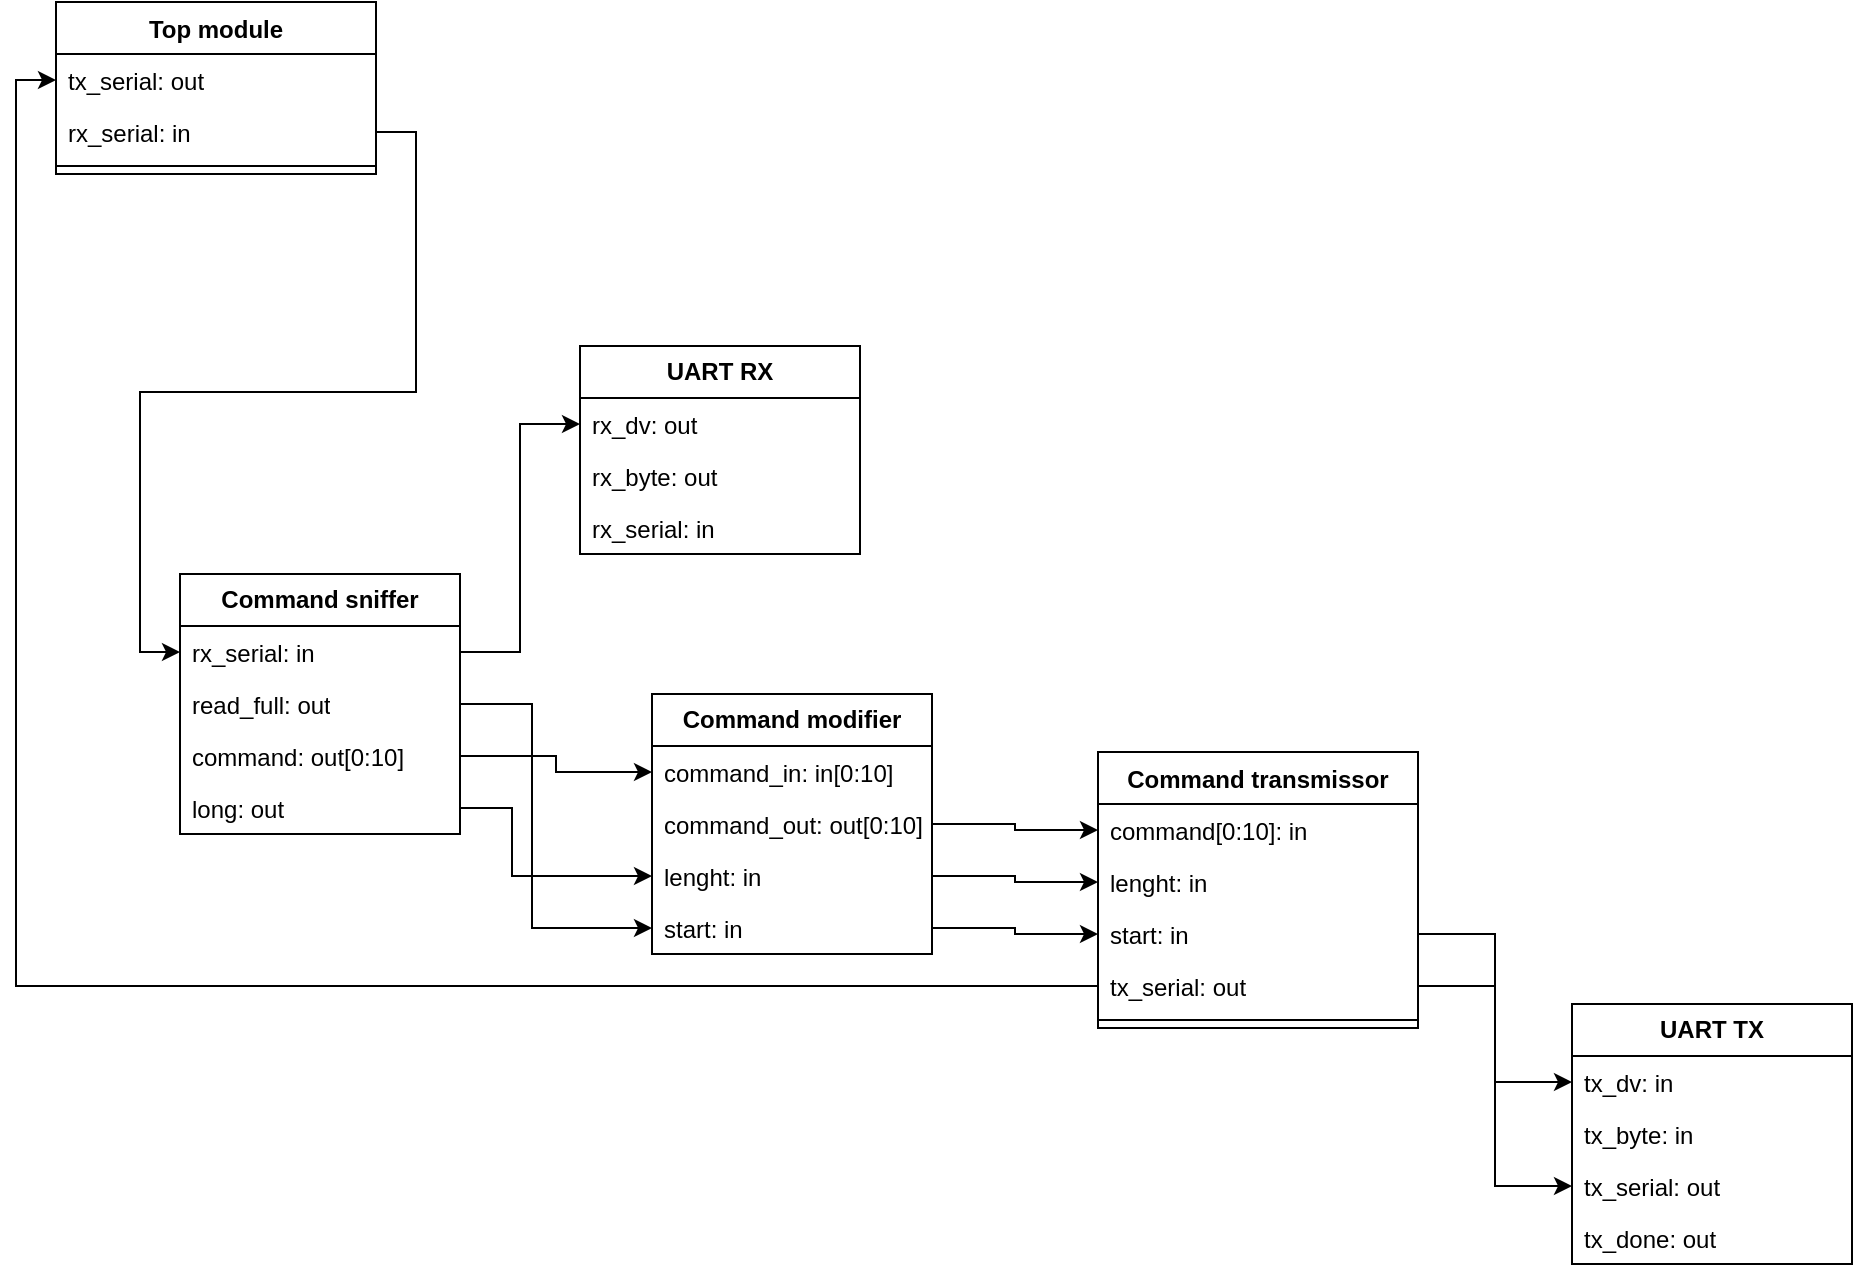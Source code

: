 <mxfile version="24.2.5" type="device">
  <diagram id="C5RBs43oDa-KdzZeNtuy" name="Page-1">
    <mxGraphModel dx="1434" dy="839" grid="1" gridSize="10" guides="1" tooltips="1" connect="1" arrows="1" fold="1" page="1" pageScale="1" pageWidth="827" pageHeight="1169" background="none" math="0" shadow="0">
      <root>
        <mxCell id="WIyWlLk6GJQsqaUBKTNV-0" />
        <mxCell id="WIyWlLk6GJQsqaUBKTNV-1" parent="WIyWlLk6GJQsqaUBKTNV-0" />
        <mxCell id="TnwAJ5CPuAc8V0XNkz1D-4" value="Top module" style="swimlane;fontStyle=1;align=center;verticalAlign=top;childLayout=stackLayout;horizontal=1;startSize=26;horizontalStack=0;resizeParent=1;resizeParentMax=0;resizeLast=0;collapsible=1;marginBottom=0;whiteSpace=wrap;html=1;fillColor=none;labelBackgroundColor=none;" parent="WIyWlLk6GJQsqaUBKTNV-1" vertex="1">
          <mxGeometry x="212" y="204" width="160" height="86" as="geometry" />
        </mxCell>
        <mxCell id="TnwAJ5CPuAc8V0XNkz1D-8" value="tx_serial: out" style="text;strokeColor=none;fillColor=none;align=left;verticalAlign=top;spacingLeft=4;spacingRight=4;overflow=hidden;rotatable=0;points=[[0,0.5],[1,0.5]];portConstraint=eastwest;whiteSpace=wrap;html=1;labelBackgroundColor=none;" parent="TnwAJ5CPuAc8V0XNkz1D-4" vertex="1">
          <mxGeometry y="26" width="160" height="26" as="geometry" />
        </mxCell>
        <mxCell id="TnwAJ5CPuAc8V0XNkz1D-5" value="rx_serial: in" style="text;strokeColor=none;fillColor=none;align=left;verticalAlign=top;spacingLeft=4;spacingRight=4;overflow=hidden;rotatable=0;points=[[0,0.5],[1,0.5]];portConstraint=eastwest;whiteSpace=wrap;html=1;labelBackgroundColor=none;" parent="TnwAJ5CPuAc8V0XNkz1D-4" vertex="1">
          <mxGeometry y="52" width="160" height="26" as="geometry" />
        </mxCell>
        <mxCell id="TnwAJ5CPuAc8V0XNkz1D-6" value="" style="line;strokeWidth=1;fillColor=none;align=left;verticalAlign=middle;spacingTop=-1;spacingLeft=3;spacingRight=3;rotatable=0;labelPosition=right;points=[];portConstraint=eastwest;labelBackgroundColor=none;" parent="TnwAJ5CPuAc8V0XNkz1D-4" vertex="1">
          <mxGeometry y="78" width="160" height="8" as="geometry" />
        </mxCell>
        <mxCell id="TnwAJ5CPuAc8V0XNkz1D-26" value="Command transmissor" style="swimlane;fontStyle=1;align=center;verticalAlign=top;childLayout=stackLayout;horizontal=1;startSize=26;horizontalStack=0;resizeParent=1;resizeParentMax=0;resizeLast=0;collapsible=1;marginBottom=0;whiteSpace=wrap;html=1;fillColor=none;labelBackgroundColor=none;" parent="WIyWlLk6GJQsqaUBKTNV-1" vertex="1">
          <mxGeometry x="733" y="579" width="160" height="138" as="geometry" />
        </mxCell>
        <mxCell id="TnwAJ5CPuAc8V0XNkz1D-27" value="command[0:10]: in" style="text;strokeColor=none;fillColor=none;align=left;verticalAlign=top;spacingLeft=4;spacingRight=4;overflow=hidden;rotatable=0;points=[[0,0.5],[1,0.5]];portConstraint=eastwest;whiteSpace=wrap;html=1;labelBackgroundColor=none;" parent="TnwAJ5CPuAc8V0XNkz1D-26" vertex="1">
          <mxGeometry y="26" width="160" height="26" as="geometry" />
        </mxCell>
        <mxCell id="TnwAJ5CPuAc8V0XNkz1D-35" value="lenght: in" style="text;strokeColor=none;fillColor=none;align=left;verticalAlign=top;spacingLeft=4;spacingRight=4;overflow=hidden;rotatable=0;points=[[0,0.5],[1,0.5]];portConstraint=eastwest;whiteSpace=wrap;html=1;labelBackgroundColor=none;" parent="TnwAJ5CPuAc8V0XNkz1D-26" vertex="1">
          <mxGeometry y="52" width="160" height="26" as="geometry" />
        </mxCell>
        <mxCell id="TnwAJ5CPuAc8V0XNkz1D-36" value="start: in" style="text;strokeColor=none;fillColor=none;align=left;verticalAlign=top;spacingLeft=4;spacingRight=4;overflow=hidden;rotatable=0;points=[[0,0.5],[1,0.5]];portConstraint=eastwest;whiteSpace=wrap;html=1;labelBackgroundColor=none;" parent="TnwAJ5CPuAc8V0XNkz1D-26" vertex="1">
          <mxGeometry y="78" width="160" height="26" as="geometry" />
        </mxCell>
        <mxCell id="TnwAJ5CPuAc8V0XNkz1D-38" value="tx_serial: out" style="text;strokeColor=none;fillColor=none;align=left;verticalAlign=top;spacingLeft=4;spacingRight=4;overflow=hidden;rotatable=0;points=[[0,0.5],[1,0.5]];portConstraint=eastwest;whiteSpace=wrap;html=1;labelBackgroundColor=none;" parent="TnwAJ5CPuAc8V0XNkz1D-26" vertex="1">
          <mxGeometry y="104" width="160" height="26" as="geometry" />
        </mxCell>
        <mxCell id="TnwAJ5CPuAc8V0XNkz1D-28" value="" style="line;strokeWidth=1;fillColor=none;align=left;verticalAlign=middle;spacingTop=-1;spacingLeft=3;spacingRight=3;rotatable=0;labelPosition=right;points=[];portConstraint=eastwest;labelBackgroundColor=none;" parent="TnwAJ5CPuAc8V0XNkz1D-26" vertex="1">
          <mxGeometry y="130" width="160" height="8" as="geometry" />
        </mxCell>
        <mxCell id="Hrv3PEc9P5C3Hi4s8Ume-5" value="&lt;b&gt;UART TX&lt;/b&gt;" style="swimlane;fontStyle=0;childLayout=stackLayout;horizontal=1;startSize=26;fillColor=none;horizontalStack=0;resizeParent=1;resizeParentMax=0;resizeLast=0;collapsible=1;marginBottom=0;whiteSpace=wrap;html=1;labelBackgroundColor=none;" parent="WIyWlLk6GJQsqaUBKTNV-1" vertex="1">
          <mxGeometry x="970" y="705" width="140" height="130" as="geometry" />
        </mxCell>
        <mxCell id="Hrv3PEc9P5C3Hi4s8Ume-6" value="tx_dv: in" style="text;strokeColor=none;fillColor=none;align=left;verticalAlign=top;spacingLeft=4;spacingRight=4;overflow=hidden;rotatable=0;points=[[0,0.5],[1,0.5]];portConstraint=eastwest;whiteSpace=wrap;html=1;labelBackgroundColor=none;" parent="Hrv3PEc9P5C3Hi4s8Ume-5" vertex="1">
          <mxGeometry y="26" width="140" height="26" as="geometry" />
        </mxCell>
        <mxCell id="Hrv3PEc9P5C3Hi4s8Ume-7" value="tx_byte: in" style="text;strokeColor=none;fillColor=none;align=left;verticalAlign=top;spacingLeft=4;spacingRight=4;overflow=hidden;rotatable=0;points=[[0,0.5],[1,0.5]];portConstraint=eastwest;whiteSpace=wrap;html=1;labelBackgroundColor=none;" parent="Hrv3PEc9P5C3Hi4s8Ume-5" vertex="1">
          <mxGeometry y="52" width="140" height="26" as="geometry" />
        </mxCell>
        <mxCell id="Hrv3PEc9P5C3Hi4s8Ume-8" value="tx_serial: out" style="text;strokeColor=none;fillColor=none;align=left;verticalAlign=top;spacingLeft=4;spacingRight=4;overflow=hidden;rotatable=0;points=[[0,0.5],[1,0.5]];portConstraint=eastwest;whiteSpace=wrap;html=1;labelBackgroundColor=none;" parent="Hrv3PEc9P5C3Hi4s8Ume-5" vertex="1">
          <mxGeometry y="78" width="140" height="26" as="geometry" />
        </mxCell>
        <mxCell id="Hrv3PEc9P5C3Hi4s8Ume-9" value="tx_done: out" style="text;strokeColor=none;fillColor=none;align=left;verticalAlign=top;spacingLeft=4;spacingRight=4;overflow=hidden;rotatable=0;points=[[0,0.5],[1,0.5]];portConstraint=eastwest;whiteSpace=wrap;html=1;labelBackgroundColor=none;" parent="Hrv3PEc9P5C3Hi4s8Ume-5" vertex="1">
          <mxGeometry y="104" width="140" height="26" as="geometry" />
        </mxCell>
        <mxCell id="Hrv3PEc9P5C3Hi4s8Ume-17" style="edgeStyle=orthogonalEdgeStyle;rounded=0;orthogonalLoop=1;jettySize=auto;html=1;exitX=1;exitY=0.5;exitDx=0;exitDy=0;" parent="WIyWlLk6GJQsqaUBKTNV-1" source="TnwAJ5CPuAc8V0XNkz1D-38" target="Hrv3PEc9P5C3Hi4s8Ume-8" edge="1">
          <mxGeometry relative="1" as="geometry" />
        </mxCell>
        <mxCell id="Hrv3PEc9P5C3Hi4s8Ume-18" style="edgeStyle=orthogonalEdgeStyle;rounded=0;orthogonalLoop=1;jettySize=auto;html=1;exitX=1;exitY=0.5;exitDx=0;exitDy=0;" parent="WIyWlLk6GJQsqaUBKTNV-1" source="TnwAJ5CPuAc8V0XNkz1D-36" target="Hrv3PEc9P5C3Hi4s8Ume-6" edge="1">
          <mxGeometry relative="1" as="geometry" />
        </mxCell>
        <mxCell id="4y8MItCtQCRm9BYBTSq6-4" value="&lt;b&gt;Command sniffer&lt;/b&gt;" style="swimlane;fontStyle=0;childLayout=stackLayout;horizontal=1;startSize=26;fillColor=none;horizontalStack=0;resizeParent=1;resizeParentMax=0;resizeLast=0;collapsible=1;marginBottom=0;whiteSpace=wrap;html=1;" parent="WIyWlLk6GJQsqaUBKTNV-1" vertex="1">
          <mxGeometry x="274" y="490" width="140" height="130" as="geometry" />
        </mxCell>
        <mxCell id="4y8MItCtQCRm9BYBTSq6-5" value="rx_serial: in" style="text;strokeColor=none;fillColor=none;align=left;verticalAlign=top;spacingLeft=4;spacingRight=4;overflow=hidden;rotatable=0;points=[[0,0.5],[1,0.5]];portConstraint=eastwest;whiteSpace=wrap;html=1;" parent="4y8MItCtQCRm9BYBTSq6-4" vertex="1">
          <mxGeometry y="26" width="140" height="26" as="geometry" />
        </mxCell>
        <mxCell id="4y8MItCtQCRm9BYBTSq6-6" value="read_full: out" style="text;strokeColor=none;fillColor=none;align=left;verticalAlign=top;spacingLeft=4;spacingRight=4;overflow=hidden;rotatable=0;points=[[0,0.5],[1,0.5]];portConstraint=eastwest;whiteSpace=wrap;html=1;" parent="4y8MItCtQCRm9BYBTSq6-4" vertex="1">
          <mxGeometry y="52" width="140" height="26" as="geometry" />
        </mxCell>
        <mxCell id="4y8MItCtQCRm9BYBTSq6-7" value="command: out[0:10]" style="text;strokeColor=none;fillColor=none;align=left;verticalAlign=top;spacingLeft=4;spacingRight=4;overflow=hidden;rotatable=0;points=[[0,0.5],[1,0.5]];portConstraint=eastwest;whiteSpace=wrap;html=1;" parent="4y8MItCtQCRm9BYBTSq6-4" vertex="1">
          <mxGeometry y="78" width="140" height="26" as="geometry" />
        </mxCell>
        <mxCell id="4y8MItCtQCRm9BYBTSq6-8" value="long: out" style="text;strokeColor=none;fillColor=none;align=left;verticalAlign=top;spacingLeft=4;spacingRight=4;overflow=hidden;rotatable=0;points=[[0,0.5],[1,0.5]];portConstraint=eastwest;whiteSpace=wrap;html=1;" parent="4y8MItCtQCRm9BYBTSq6-4" vertex="1">
          <mxGeometry y="104" width="140" height="26" as="geometry" />
        </mxCell>
        <mxCell id="4y8MItCtQCRm9BYBTSq6-9" value="&lt;b&gt;Command modifier&lt;/b&gt;" style="swimlane;fontStyle=0;childLayout=stackLayout;horizontal=1;startSize=26;fillColor=none;horizontalStack=0;resizeParent=1;resizeParentMax=0;resizeLast=0;collapsible=1;marginBottom=0;whiteSpace=wrap;html=1;" parent="WIyWlLk6GJQsqaUBKTNV-1" vertex="1">
          <mxGeometry x="510" y="550" width="140" height="130" as="geometry" />
        </mxCell>
        <mxCell id="4y8MItCtQCRm9BYBTSq6-10" value="command_in: in[0:10]" style="text;strokeColor=none;fillColor=none;align=left;verticalAlign=top;spacingLeft=4;spacingRight=4;overflow=hidden;rotatable=0;points=[[0,0.5],[1,0.5]];portConstraint=eastwest;whiteSpace=wrap;html=1;" parent="4y8MItCtQCRm9BYBTSq6-9" vertex="1">
          <mxGeometry y="26" width="140" height="26" as="geometry" />
        </mxCell>
        <mxCell id="4y8MItCtQCRm9BYBTSq6-11" value="command_out: out[0:10]" style="text;strokeColor=none;fillColor=none;align=left;verticalAlign=top;spacingLeft=4;spacingRight=4;overflow=hidden;rotatable=0;points=[[0,0.5],[1,0.5]];portConstraint=eastwest;whiteSpace=wrap;html=1;" parent="4y8MItCtQCRm9BYBTSq6-9" vertex="1">
          <mxGeometry y="52" width="140" height="26" as="geometry" />
        </mxCell>
        <mxCell id="4y8MItCtQCRm9BYBTSq6-12" value="lenght: in" style="text;strokeColor=none;fillColor=none;align=left;verticalAlign=top;spacingLeft=4;spacingRight=4;overflow=hidden;rotatable=0;points=[[0,0.5],[1,0.5]];portConstraint=eastwest;whiteSpace=wrap;html=1;" parent="4y8MItCtQCRm9BYBTSq6-9" vertex="1">
          <mxGeometry y="78" width="140" height="26" as="geometry" />
        </mxCell>
        <mxCell id="4y8MItCtQCRm9BYBTSq6-13" value="start: in" style="text;strokeColor=none;fillColor=none;align=left;verticalAlign=top;spacingLeft=4;spacingRight=4;overflow=hidden;rotatable=0;points=[[0,0.5],[1,0.5]];portConstraint=eastwest;whiteSpace=wrap;html=1;" parent="4y8MItCtQCRm9BYBTSq6-9" vertex="1">
          <mxGeometry y="104" width="140" height="26" as="geometry" />
        </mxCell>
        <mxCell id="4y8MItCtQCRm9BYBTSq6-16" style="edgeStyle=orthogonalEdgeStyle;rounded=0;orthogonalLoop=1;jettySize=auto;html=1;exitX=1;exitY=0.5;exitDx=0;exitDy=0;entryX=0;entryY=0.5;entryDx=0;entryDy=0;" parent="WIyWlLk6GJQsqaUBKTNV-1" source="TnwAJ5CPuAc8V0XNkz1D-5" target="4y8MItCtQCRm9BYBTSq6-5" edge="1">
          <mxGeometry relative="1" as="geometry" />
        </mxCell>
        <mxCell id="4y8MItCtQCRm9BYBTSq6-22" value="&lt;b&gt;UART RX&lt;/b&gt;" style="swimlane;fontStyle=0;childLayout=stackLayout;horizontal=1;startSize=26;fillColor=none;horizontalStack=0;resizeParent=1;resizeParentMax=0;resizeLast=0;collapsible=1;marginBottom=0;whiteSpace=wrap;html=1;labelBackgroundColor=none;" parent="WIyWlLk6GJQsqaUBKTNV-1" vertex="1">
          <mxGeometry x="474" y="376" width="140" height="104" as="geometry" />
        </mxCell>
        <mxCell id="4y8MItCtQCRm9BYBTSq6-23" value="rx_dv: out" style="text;strokeColor=none;fillColor=none;align=left;verticalAlign=top;spacingLeft=4;spacingRight=4;overflow=hidden;rotatable=0;points=[[0,0.5],[1,0.5]];portConstraint=eastwest;whiteSpace=wrap;html=1;labelBackgroundColor=none;" parent="4y8MItCtQCRm9BYBTSq6-22" vertex="1">
          <mxGeometry y="26" width="140" height="26" as="geometry" />
        </mxCell>
        <mxCell id="4y8MItCtQCRm9BYBTSq6-24" value="rx_byte: out" style="text;strokeColor=none;fillColor=none;align=left;verticalAlign=top;spacingLeft=4;spacingRight=4;overflow=hidden;rotatable=0;points=[[0,0.5],[1,0.5]];portConstraint=eastwest;whiteSpace=wrap;html=1;labelBackgroundColor=none;" parent="4y8MItCtQCRm9BYBTSq6-22" vertex="1">
          <mxGeometry y="52" width="140" height="26" as="geometry" />
        </mxCell>
        <mxCell id="4y8MItCtQCRm9BYBTSq6-25" value="rx_serial: in" style="text;strokeColor=none;fillColor=none;align=left;verticalAlign=top;spacingLeft=4;spacingRight=4;overflow=hidden;rotatable=0;points=[[0,0.5],[1,0.5]];portConstraint=eastwest;whiteSpace=wrap;html=1;labelBackgroundColor=none;" parent="4y8MItCtQCRm9BYBTSq6-22" vertex="1">
          <mxGeometry y="78" width="140" height="26" as="geometry" />
        </mxCell>
        <mxCell id="4y8MItCtQCRm9BYBTSq6-27" style="edgeStyle=orthogonalEdgeStyle;rounded=0;orthogonalLoop=1;jettySize=auto;html=1;exitX=1;exitY=0.5;exitDx=0;exitDy=0;entryX=0;entryY=0.5;entryDx=0;entryDy=0;" parent="WIyWlLk6GJQsqaUBKTNV-1" source="4y8MItCtQCRm9BYBTSq6-5" target="4y8MItCtQCRm9BYBTSq6-23" edge="1">
          <mxGeometry relative="1" as="geometry" />
        </mxCell>
        <mxCell id="4y8MItCtQCRm9BYBTSq6-28" style="edgeStyle=orthogonalEdgeStyle;rounded=0;orthogonalLoop=1;jettySize=auto;html=1;exitX=1;exitY=0.5;exitDx=0;exitDy=0;entryX=0;entryY=0.5;entryDx=0;entryDy=0;" parent="WIyWlLk6GJQsqaUBKTNV-1" source="4y8MItCtQCRm9BYBTSq6-6" target="4y8MItCtQCRm9BYBTSq6-13" edge="1">
          <mxGeometry relative="1" as="geometry">
            <Array as="points">
              <mxPoint x="450" y="555" />
              <mxPoint x="450" y="667" />
            </Array>
          </mxGeometry>
        </mxCell>
        <mxCell id="4y8MItCtQCRm9BYBTSq6-29" style="edgeStyle=orthogonalEdgeStyle;rounded=0;orthogonalLoop=1;jettySize=auto;html=1;exitX=1;exitY=0.5;exitDx=0;exitDy=0;" parent="WIyWlLk6GJQsqaUBKTNV-1" source="4y8MItCtQCRm9BYBTSq6-8" target="4y8MItCtQCRm9BYBTSq6-12" edge="1">
          <mxGeometry relative="1" as="geometry">
            <Array as="points">
              <mxPoint x="440" y="607" />
              <mxPoint x="440" y="641" />
            </Array>
          </mxGeometry>
        </mxCell>
        <mxCell id="4y8MItCtQCRm9BYBTSq6-30" style="edgeStyle=orthogonalEdgeStyle;rounded=0;orthogonalLoop=1;jettySize=auto;html=1;exitX=1;exitY=0.5;exitDx=0;exitDy=0;" parent="WIyWlLk6GJQsqaUBKTNV-1" source="4y8MItCtQCRm9BYBTSq6-7" target="4y8MItCtQCRm9BYBTSq6-10" edge="1">
          <mxGeometry relative="1" as="geometry" />
        </mxCell>
        <mxCell id="4y8MItCtQCRm9BYBTSq6-31" style="edgeStyle=orthogonalEdgeStyle;rounded=0;orthogonalLoop=1;jettySize=auto;html=1;exitX=1;exitY=0.5;exitDx=0;exitDy=0;entryX=0;entryY=0.5;entryDx=0;entryDy=0;" parent="WIyWlLk6GJQsqaUBKTNV-1" source="4y8MItCtQCRm9BYBTSq6-11" target="TnwAJ5CPuAc8V0XNkz1D-27" edge="1">
          <mxGeometry relative="1" as="geometry" />
        </mxCell>
        <mxCell id="4y8MItCtQCRm9BYBTSq6-32" style="edgeStyle=orthogonalEdgeStyle;rounded=0;orthogonalLoop=1;jettySize=auto;html=1;exitX=1;exitY=0.5;exitDx=0;exitDy=0;" parent="WIyWlLk6GJQsqaUBKTNV-1" source="4y8MItCtQCRm9BYBTSq6-12" target="TnwAJ5CPuAc8V0XNkz1D-35" edge="1">
          <mxGeometry relative="1" as="geometry" />
        </mxCell>
        <mxCell id="4y8MItCtQCRm9BYBTSq6-33" style="edgeStyle=orthogonalEdgeStyle;rounded=0;orthogonalLoop=1;jettySize=auto;html=1;exitX=1;exitY=0.5;exitDx=0;exitDy=0;" parent="WIyWlLk6GJQsqaUBKTNV-1" source="4y8MItCtQCRm9BYBTSq6-13" target="TnwAJ5CPuAc8V0XNkz1D-36" edge="1">
          <mxGeometry relative="1" as="geometry" />
        </mxCell>
        <mxCell id="4y8MItCtQCRm9BYBTSq6-34" style="edgeStyle=orthogonalEdgeStyle;rounded=0;orthogonalLoop=1;jettySize=auto;html=1;exitX=0;exitY=0.5;exitDx=0;exitDy=0;entryX=0;entryY=0.5;entryDx=0;entryDy=0;" parent="WIyWlLk6GJQsqaUBKTNV-1" source="TnwAJ5CPuAc8V0XNkz1D-38" target="TnwAJ5CPuAc8V0XNkz1D-8" edge="1">
          <mxGeometry relative="1" as="geometry" />
        </mxCell>
      </root>
    </mxGraphModel>
  </diagram>
</mxfile>
